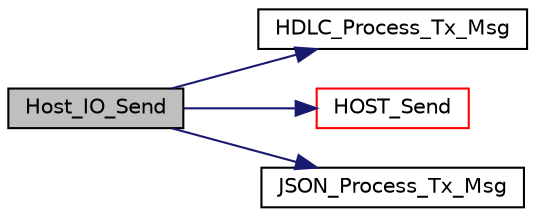 digraph "Host_IO_Send"
{
  edge [fontname="Helvetica",fontsize="10",labelfontname="Helvetica",labelfontsize="10"];
  node [fontname="Helvetica",fontsize="10",shape=record];
  rankdir="LR";
  Node34 [label="Host_IO_Send",height=0.2,width=0.4,color="black", fillcolor="grey75", style="filled", fontcolor="black"];
  Node34 -> Node35 [color="midnightblue",fontsize="10",style="solid",fontname="Helvetica"];
  Node35 [label="HDLC_Process_Tx_Msg",height=0.2,width=0.4,color="black", fillcolor="white", style="filled",URL="$data__format__hdlc_8c.html#a1b0cdde224e0adf381d431058d2de34a"];
  Node34 -> Node36 [color="midnightblue",fontsize="10",style="solid",fontname="Helvetica"];
  Node36 [label="HOST_Send",height=0.2,width=0.4,color="red", fillcolor="white", style="filled",URL="$host__interface__service_8c.html#ad708231312ecd814cb70c710fcdea37d",tooltip="The function to Send the data to the host. "];
  Node34 -> Node38 [color="midnightblue",fontsize="10",style="solid",fontname="Helvetica"];
  Node38 [label="JSON_Process_Tx_Msg",height=0.2,width=0.4,color="black", fillcolor="white", style="filled",URL="$data__format__json_8c.html#abab3c54ca70a6f8384cd4aab3e475c19"];
}
